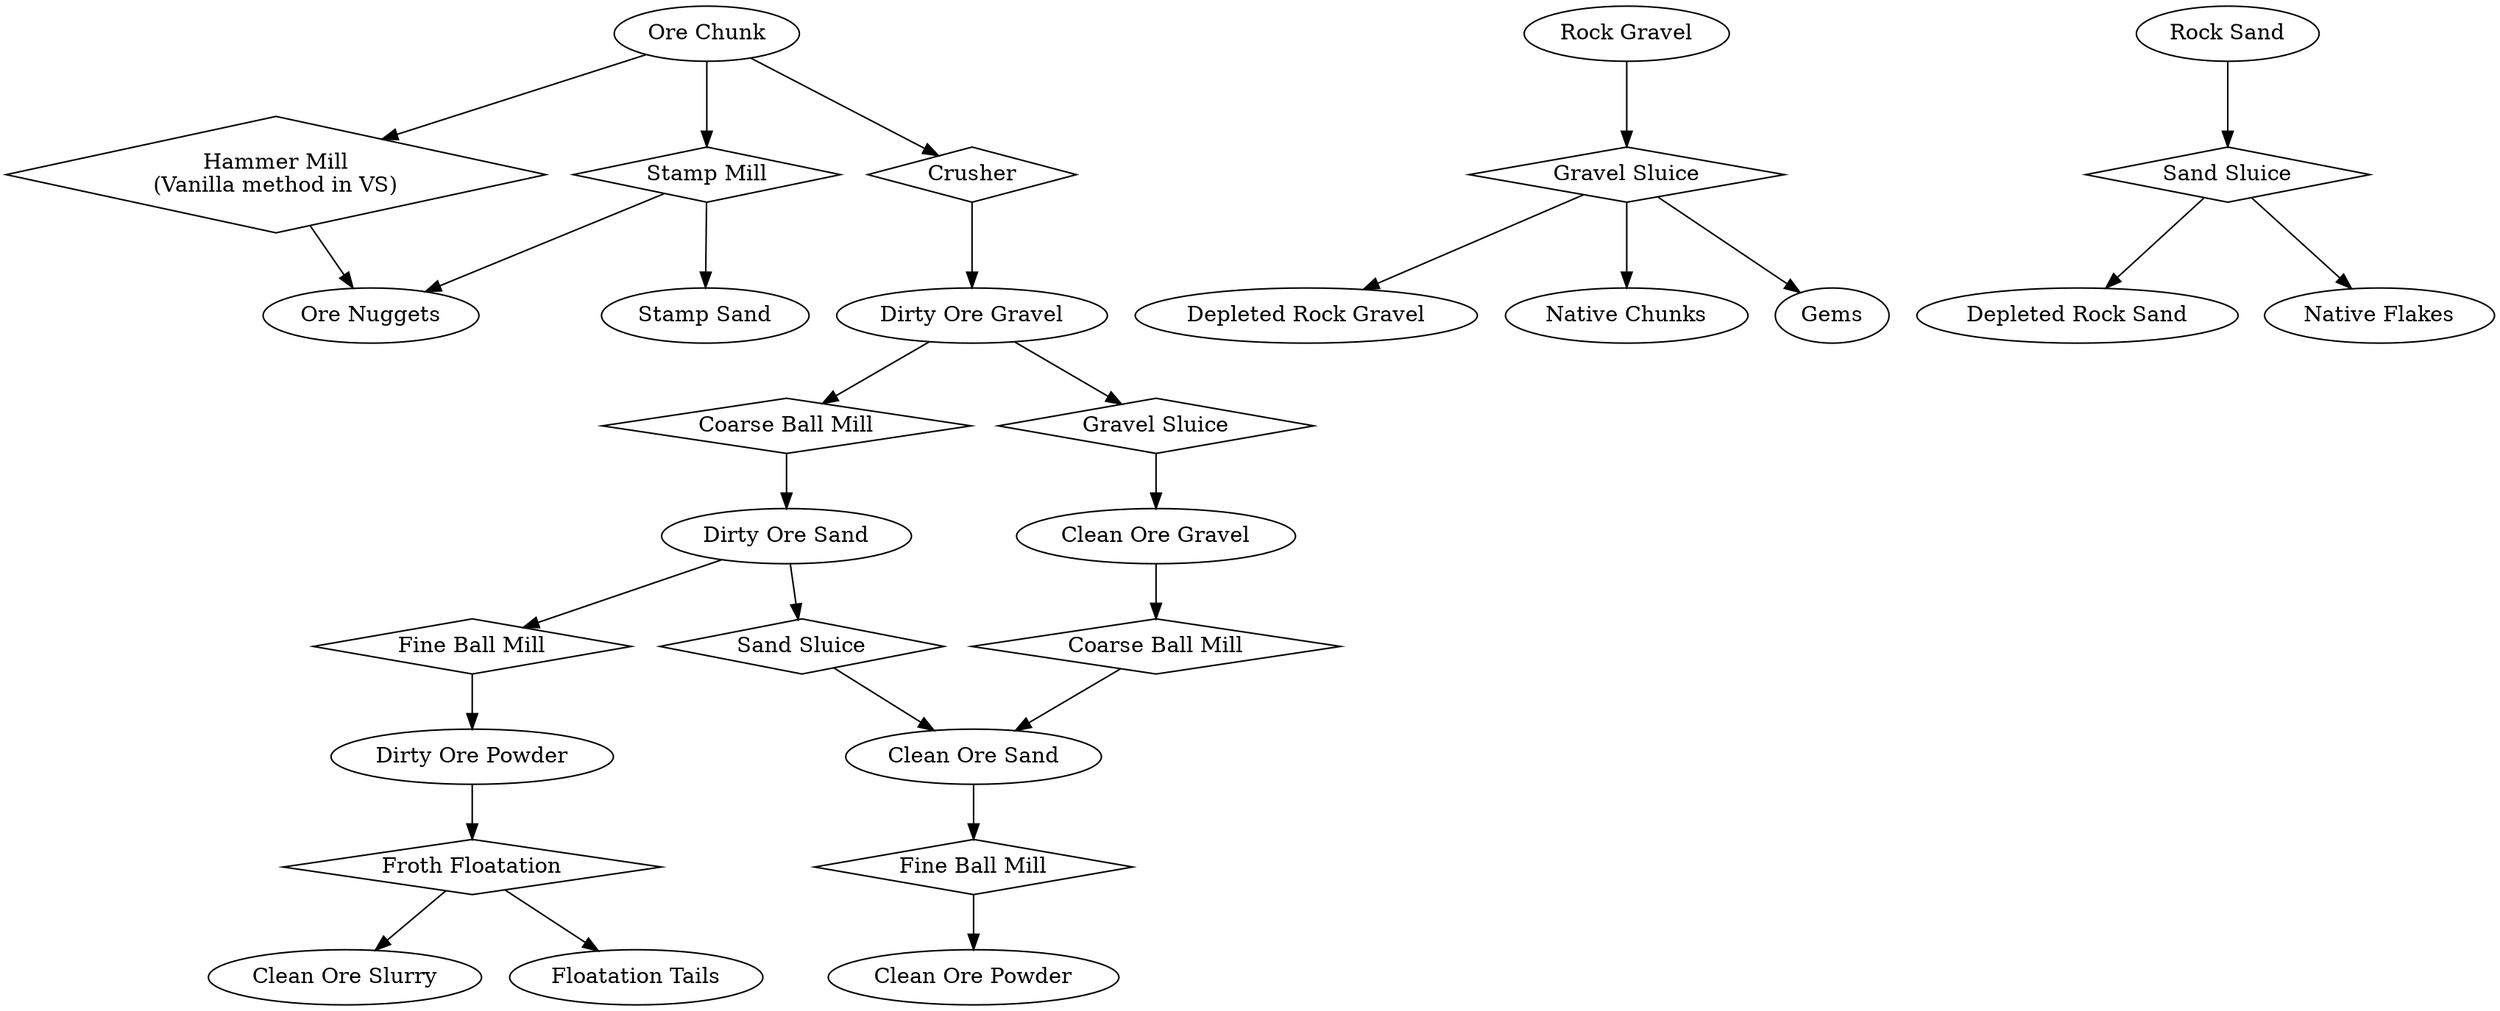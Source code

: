digraph dressing {

	// Machines and Methods
	"Hammer Mill\n(Vanilla method in VS)1" [shape=diamond,label="Hammer Mill\n(Vanilla method in VS)"]
	"Stamp Mill1" [shape=diamond,label="Stamp Mill"]
	"Crusher1" [shape=diamond,label="Crusher"]
	"Coarse Ball Mill1" [shape=diamond,label="Coarse Ball Mill"]
	"Coarse Ball Mill2" [shape=diamond,label="Coarse Ball Mill"]
	"Fine Ball Mill1" [shape=diamond,label="Fine Ball Mill"]
	"Fine Ball Mill2" [shape=diamond,label="Fine Ball Mill"]
	"Gravel Sluice1" [shape=diamond,label="Gravel Sluice"]
	"Gravel Sluice2" [shape=diamond,label="Gravel Sluice"]
	"Sand Sluice1" [shape=diamond,label="Sand Sluice"]
	"Sand Sluice2" [shape=diamond,label="Sand Sluice"]
	"Froth Floatation1" [shape=diamond,label="Froth Floatation"]

	// Processes
	"Ore Chunk" -> "Hammer Mill\n(Vanilla method in VS)1" -> "Ore Nuggets"
	"Ore Chunk" -> "Stamp Mill1" -> "Ore Nuggets"
	"Stamp Mill1" -> "Stamp Sand"
	"Ore Chunk" -> "Crusher1" -> "Dirty Ore Gravel"
	"Ore Chunk" "Dirty Ore Gravel" -> "Coarse Ball Mill1" -> "Dirty Ore Sand"
	"Dirty Ore Gravel" "Dirty Ore Sand" -> "Fine Ball Mill1" -> "Dirty Ore Powder"
	"Dirty Ore Gravel" -> "Gravel Sluice1" -> "Clean Ore Gravel"
	"Rock Gravel" -> "Gravel Sluice2" -> "Depleted Rock Gravel"
	"Gravel Sluice2" -> "Native Chunks"
	"Gravel Sluice2" -> "Gems"
	"Dirty Ore Sand" -> "Sand Sluice1" -> "Clean Ore Sand"
	"Rock Sand" -> "Sand Sluice2" -> "Depleted Rock Sand"
	"Sand Sluice2" -> "Native Flakes"
	"Clean Ore Gravel" -> "Coarse Ball Mill2" -> "Clean Ore Sand"
	"Clean Ore Sand" -> "Fine Ball Mill2" -> "Clean Ore Powder"
	"Dirty Ore Powder" -> "Froth Floatation1" -> "Clean Ore Slurry"
	"Froth Floatation1" -> "Floatation Tails"
}
